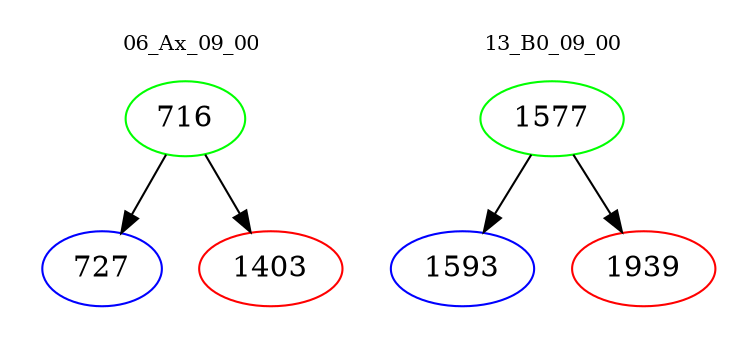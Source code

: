 digraph{
subgraph cluster_0 {
color = white
label = "06_Ax_09_00";
fontsize=10;
T0_716 [label="716", color="green"]
T0_716 -> T0_727 [color="black"]
T0_727 [label="727", color="blue"]
T0_716 -> T0_1403 [color="black"]
T0_1403 [label="1403", color="red"]
}
subgraph cluster_1 {
color = white
label = "13_B0_09_00";
fontsize=10;
T1_1577 [label="1577", color="green"]
T1_1577 -> T1_1593 [color="black"]
T1_1593 [label="1593", color="blue"]
T1_1577 -> T1_1939 [color="black"]
T1_1939 [label="1939", color="red"]
}
}
